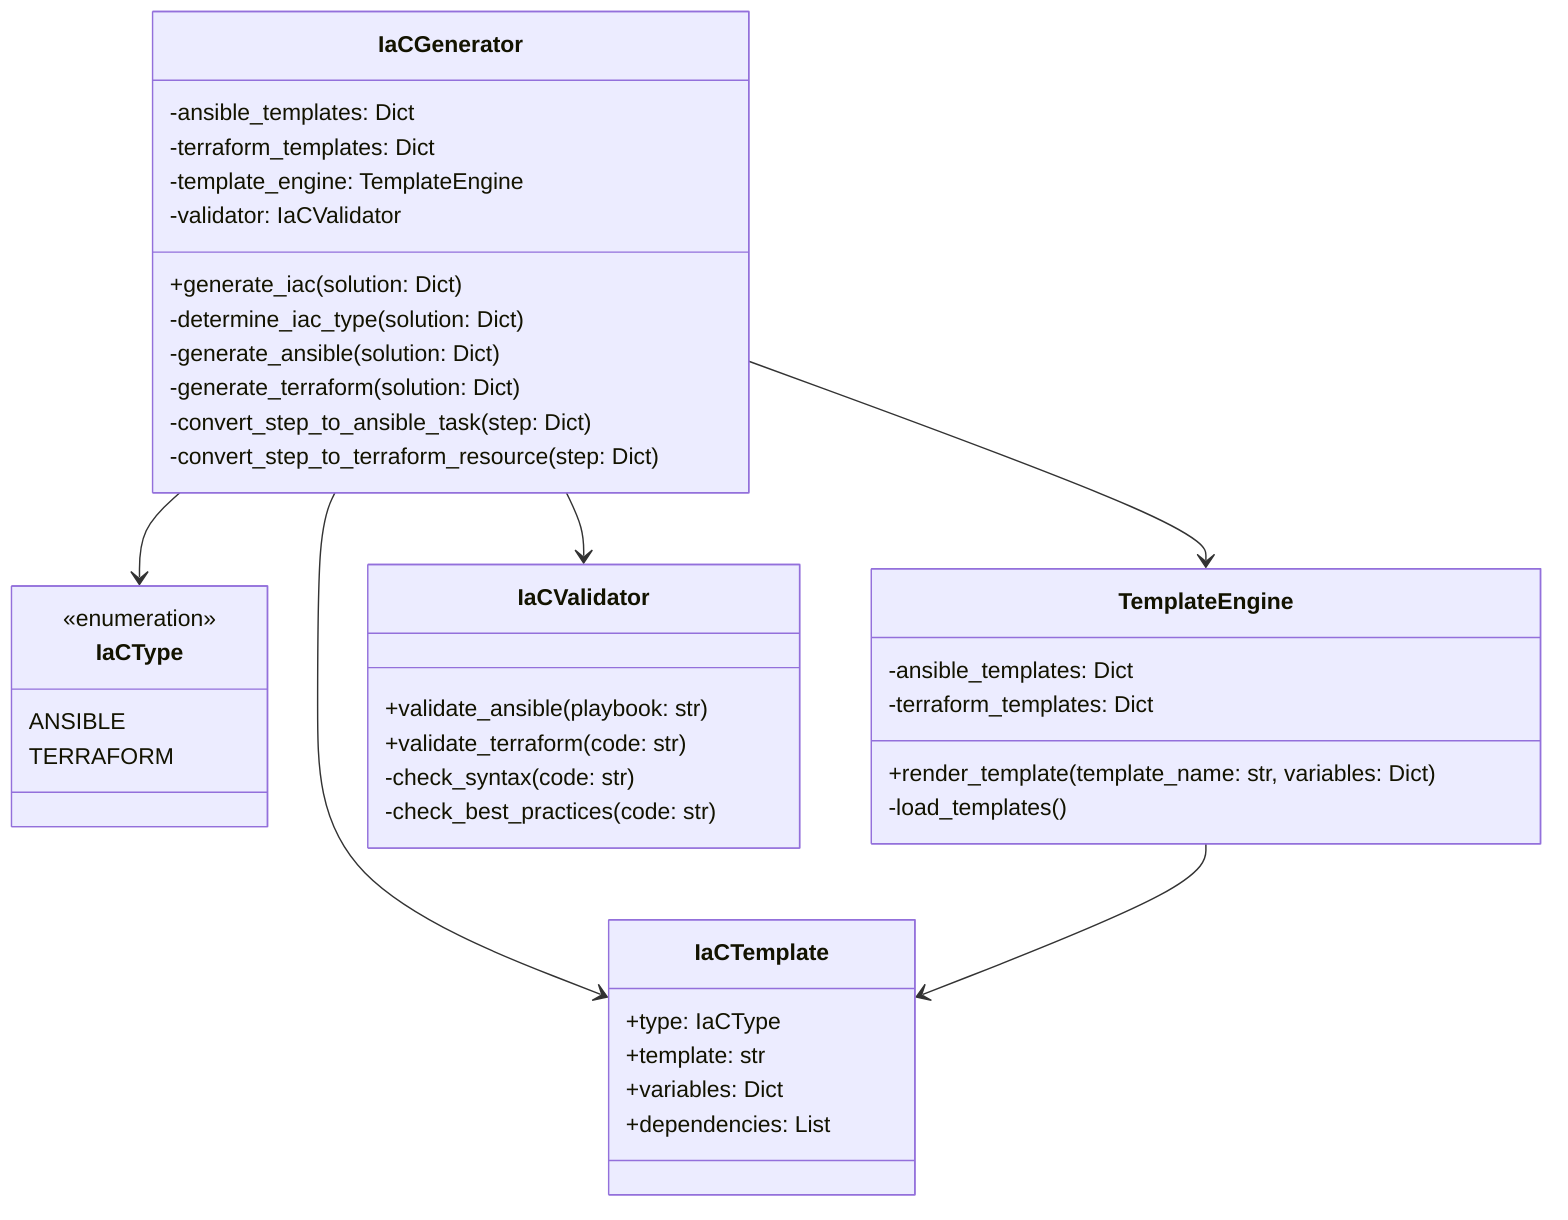 classDiagram
    class IaCGenerator {
        -ansible_templates: Dict
        -terraform_templates: Dict
        -template_engine: TemplateEngine
        -validator: IaCValidator
        +generate_iac(solution: Dict)
        -determine_iac_type(solution: Dict)
        -generate_ansible(solution: Dict)
        -generate_terraform(solution: Dict)
        -convert_step_to_ansible_task(step: Dict)
        -convert_step_to_terraform_resource(step: Dict)
    }

    class IaCType {
        <<enumeration>>
        ANSIBLE
        TERRAFORM
    }

    class TemplateEngine {
        -ansible_templates: Dict
        -terraform_templates: Dict
        +render_template(template_name: str, variables: Dict)
        -load_templates()
    }

    class IaCValidator {
        +validate_ansible(playbook: str)
        +validate_terraform(code: str)
        -check_syntax(code: str)
        -check_best_practices(code: str)
    }

    class IaCTemplate {
        +type: IaCType
        +template: str
        +variables: Dict
        +dependencies: List
    }

    IaCGenerator --> IaCType
    IaCGenerator --> TemplateEngine
    IaCGenerator --> IaCValidator
    IaCGenerator --> IaCTemplate
    TemplateEngine --> IaCTemplate